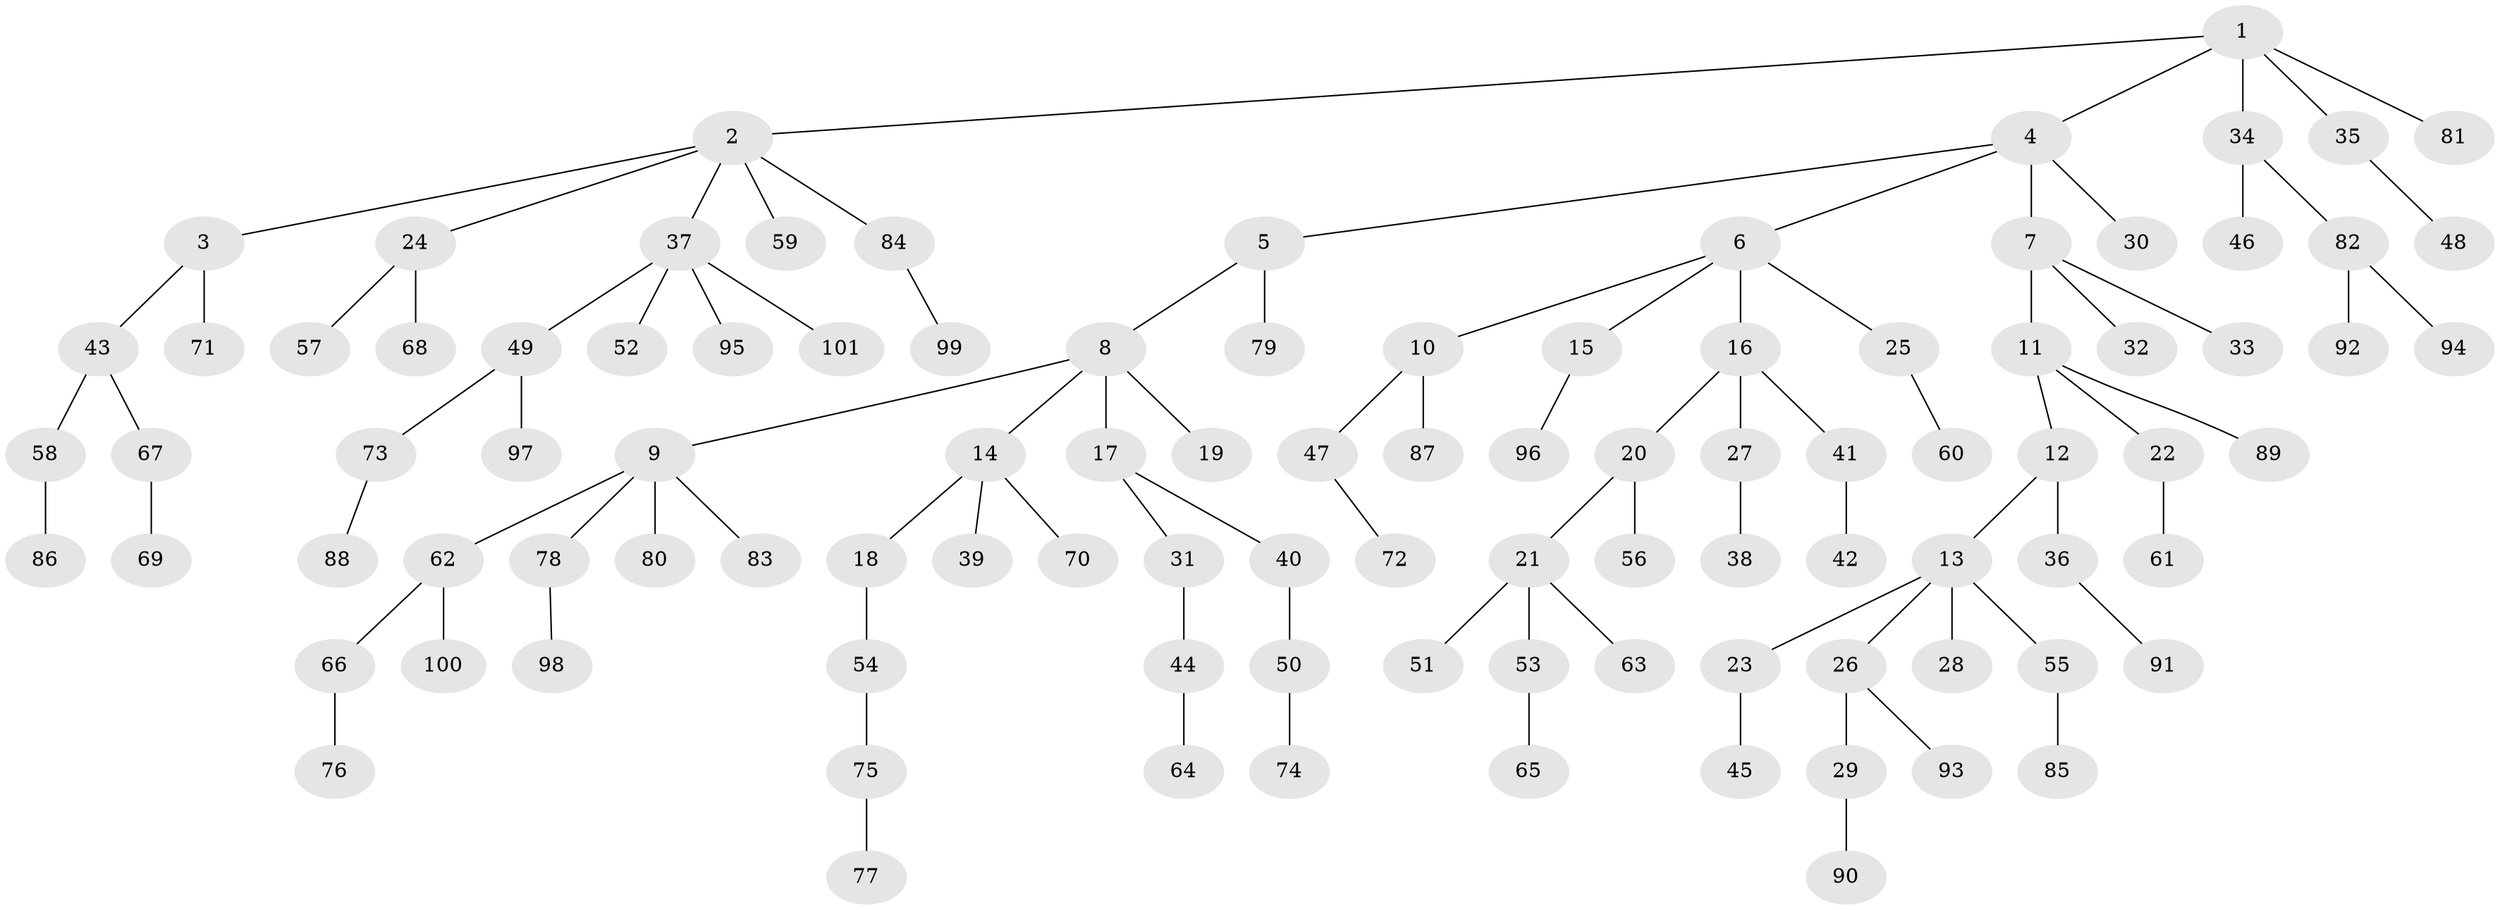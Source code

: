 // Generated by graph-tools (version 1.1) at 2025/37/03/09/25 02:37:00]
// undirected, 101 vertices, 100 edges
graph export_dot {
graph [start="1"]
  node [color=gray90,style=filled];
  1;
  2;
  3;
  4;
  5;
  6;
  7;
  8;
  9;
  10;
  11;
  12;
  13;
  14;
  15;
  16;
  17;
  18;
  19;
  20;
  21;
  22;
  23;
  24;
  25;
  26;
  27;
  28;
  29;
  30;
  31;
  32;
  33;
  34;
  35;
  36;
  37;
  38;
  39;
  40;
  41;
  42;
  43;
  44;
  45;
  46;
  47;
  48;
  49;
  50;
  51;
  52;
  53;
  54;
  55;
  56;
  57;
  58;
  59;
  60;
  61;
  62;
  63;
  64;
  65;
  66;
  67;
  68;
  69;
  70;
  71;
  72;
  73;
  74;
  75;
  76;
  77;
  78;
  79;
  80;
  81;
  82;
  83;
  84;
  85;
  86;
  87;
  88;
  89;
  90;
  91;
  92;
  93;
  94;
  95;
  96;
  97;
  98;
  99;
  100;
  101;
  1 -- 2;
  1 -- 4;
  1 -- 34;
  1 -- 35;
  1 -- 81;
  2 -- 3;
  2 -- 24;
  2 -- 37;
  2 -- 59;
  2 -- 84;
  3 -- 43;
  3 -- 71;
  4 -- 5;
  4 -- 6;
  4 -- 7;
  4 -- 30;
  5 -- 8;
  5 -- 79;
  6 -- 10;
  6 -- 15;
  6 -- 16;
  6 -- 25;
  7 -- 11;
  7 -- 32;
  7 -- 33;
  8 -- 9;
  8 -- 14;
  8 -- 17;
  8 -- 19;
  9 -- 62;
  9 -- 78;
  9 -- 80;
  9 -- 83;
  10 -- 47;
  10 -- 87;
  11 -- 12;
  11 -- 22;
  11 -- 89;
  12 -- 13;
  12 -- 36;
  13 -- 23;
  13 -- 26;
  13 -- 28;
  13 -- 55;
  14 -- 18;
  14 -- 39;
  14 -- 70;
  15 -- 96;
  16 -- 20;
  16 -- 27;
  16 -- 41;
  17 -- 31;
  17 -- 40;
  18 -- 54;
  20 -- 21;
  20 -- 56;
  21 -- 51;
  21 -- 53;
  21 -- 63;
  22 -- 61;
  23 -- 45;
  24 -- 57;
  24 -- 68;
  25 -- 60;
  26 -- 29;
  26 -- 93;
  27 -- 38;
  29 -- 90;
  31 -- 44;
  34 -- 46;
  34 -- 82;
  35 -- 48;
  36 -- 91;
  37 -- 49;
  37 -- 52;
  37 -- 95;
  37 -- 101;
  40 -- 50;
  41 -- 42;
  43 -- 58;
  43 -- 67;
  44 -- 64;
  47 -- 72;
  49 -- 73;
  49 -- 97;
  50 -- 74;
  53 -- 65;
  54 -- 75;
  55 -- 85;
  58 -- 86;
  62 -- 66;
  62 -- 100;
  66 -- 76;
  67 -- 69;
  73 -- 88;
  75 -- 77;
  78 -- 98;
  82 -- 92;
  82 -- 94;
  84 -- 99;
}
